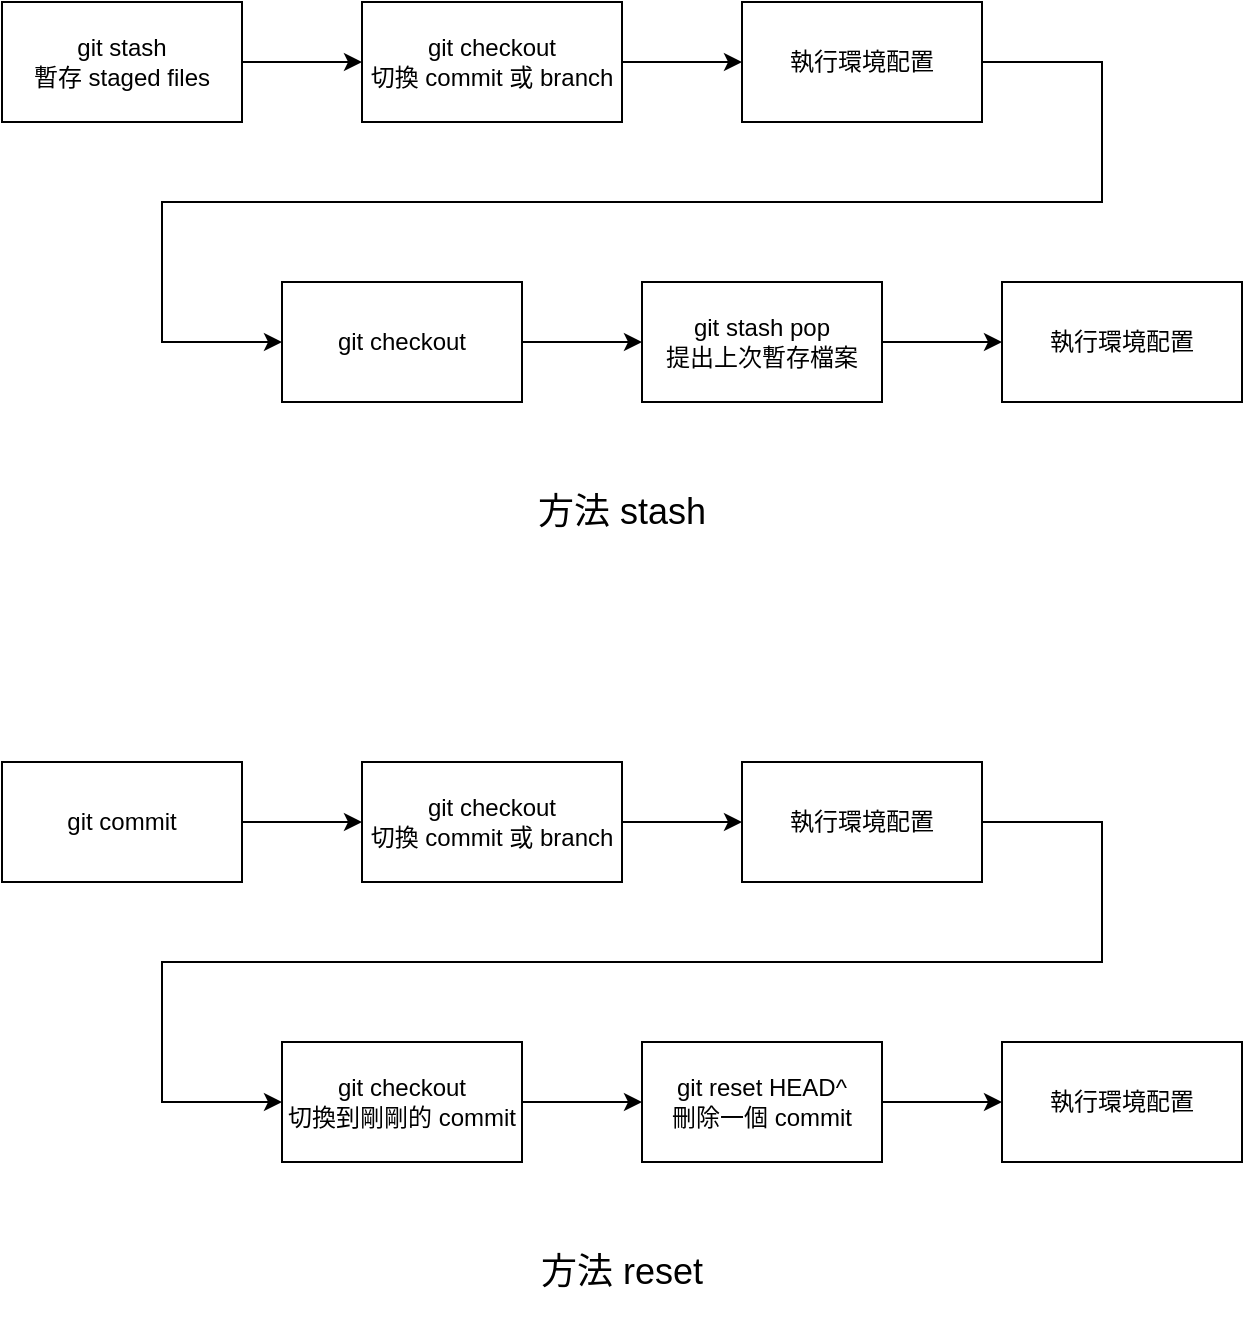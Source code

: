<mxfile version="24.5.5" type="device">
  <diagram id="C5RBs43oDa-KdzZeNtuy" name="Page-1">
    <mxGraphModel dx="1093" dy="606" grid="1" gridSize="10" guides="1" tooltips="1" connect="1" arrows="1" fold="1" page="1" pageScale="1" pageWidth="827" pageHeight="1169" math="0" shadow="0">
      <root>
        <mxCell id="WIyWlLk6GJQsqaUBKTNV-0" />
        <mxCell id="WIyWlLk6GJQsqaUBKTNV-1" parent="WIyWlLk6GJQsqaUBKTNV-0" />
        <mxCell id="qXbqn0QrzcKyMqXNzE_A-0" value="git stash&lt;div&gt;暫存 staged files&lt;/div&gt;" style="rounded=0;whiteSpace=wrap;html=1;" vertex="1" parent="WIyWlLk6GJQsqaUBKTNV-1">
          <mxGeometry x="104" y="20" width="120" height="60" as="geometry" />
        </mxCell>
        <mxCell id="qXbqn0QrzcKyMqXNzE_A-1" value="git checkout&lt;div&gt;切換 commit 或 branch&lt;/div&gt;" style="rounded=0;whiteSpace=wrap;html=1;" vertex="1" parent="WIyWlLk6GJQsqaUBKTNV-1">
          <mxGeometry x="284" y="20" width="130" height="60" as="geometry" />
        </mxCell>
        <mxCell id="qXbqn0QrzcKyMqXNzE_A-2" value="執行環境配置" style="rounded=0;whiteSpace=wrap;html=1;" vertex="1" parent="WIyWlLk6GJQsqaUBKTNV-1">
          <mxGeometry x="474" y="20" width="120" height="60" as="geometry" />
        </mxCell>
        <mxCell id="qXbqn0QrzcKyMqXNzE_A-3" value="" style="endArrow=classic;html=1;rounded=0;exitX=1;exitY=0.5;exitDx=0;exitDy=0;entryX=0;entryY=0.5;entryDx=0;entryDy=0;" edge="1" parent="WIyWlLk6GJQsqaUBKTNV-1" source="qXbqn0QrzcKyMqXNzE_A-0" target="qXbqn0QrzcKyMqXNzE_A-1">
          <mxGeometry width="50" height="50" relative="1" as="geometry">
            <mxPoint x="264" y="180" as="sourcePoint" />
            <mxPoint x="314" y="130" as="targetPoint" />
          </mxGeometry>
        </mxCell>
        <mxCell id="qXbqn0QrzcKyMqXNzE_A-4" value="" style="endArrow=classic;html=1;rounded=0;exitX=1;exitY=0.5;exitDx=0;exitDy=0;entryX=0;entryY=0.5;entryDx=0;entryDy=0;" edge="1" parent="WIyWlLk6GJQsqaUBKTNV-1" source="qXbqn0QrzcKyMqXNzE_A-1" target="qXbqn0QrzcKyMqXNzE_A-2">
          <mxGeometry width="50" height="50" relative="1" as="geometry">
            <mxPoint x="394" y="200" as="sourcePoint" />
            <mxPoint x="444" y="150" as="targetPoint" />
          </mxGeometry>
        </mxCell>
        <mxCell id="qXbqn0QrzcKyMqXNzE_A-5" value="" style="endArrow=classic;html=1;rounded=0;exitX=1;exitY=0.5;exitDx=0;exitDy=0;entryX=0;entryY=0.5;entryDx=0;entryDy=0;" edge="1" parent="WIyWlLk6GJQsqaUBKTNV-1" source="qXbqn0QrzcKyMqXNzE_A-2" target="qXbqn0QrzcKyMqXNzE_A-6">
          <mxGeometry width="50" height="50" relative="1" as="geometry">
            <mxPoint x="734" y="80" as="sourcePoint" />
            <mxPoint x="244" y="190" as="targetPoint" />
            <Array as="points">
              <mxPoint x="654" y="50" />
              <mxPoint x="654" y="120" />
              <mxPoint x="184" y="120" />
              <mxPoint x="184" y="190" />
            </Array>
          </mxGeometry>
        </mxCell>
        <mxCell id="qXbqn0QrzcKyMqXNzE_A-6" value="git checkout" style="rounded=0;whiteSpace=wrap;html=1;" vertex="1" parent="WIyWlLk6GJQsqaUBKTNV-1">
          <mxGeometry x="244" y="160" width="120" height="60" as="geometry" />
        </mxCell>
        <mxCell id="qXbqn0QrzcKyMqXNzE_A-7" value="git stash pop&lt;div&gt;提出上次暫存檔案&lt;/div&gt;" style="rounded=0;whiteSpace=wrap;html=1;" vertex="1" parent="WIyWlLk6GJQsqaUBKTNV-1">
          <mxGeometry x="424" y="160" width="120" height="60" as="geometry" />
        </mxCell>
        <mxCell id="qXbqn0QrzcKyMqXNzE_A-8" value="" style="endArrow=classic;html=1;rounded=0;entryX=0;entryY=0.5;entryDx=0;entryDy=0;exitX=1;exitY=0.5;exitDx=0;exitDy=0;" edge="1" parent="WIyWlLk6GJQsqaUBKTNV-1" source="qXbqn0QrzcKyMqXNzE_A-6" target="qXbqn0QrzcKyMqXNzE_A-7">
          <mxGeometry width="50" height="50" relative="1" as="geometry">
            <mxPoint x="294" y="310" as="sourcePoint" />
            <mxPoint x="344" y="260" as="targetPoint" />
          </mxGeometry>
        </mxCell>
        <mxCell id="qXbqn0QrzcKyMqXNzE_A-9" value="執行環境配置" style="rounded=0;whiteSpace=wrap;html=1;" vertex="1" parent="WIyWlLk6GJQsqaUBKTNV-1">
          <mxGeometry x="604" y="160" width="120" height="60" as="geometry" />
        </mxCell>
        <mxCell id="qXbqn0QrzcKyMqXNzE_A-11" value="" style="endArrow=classic;html=1;rounded=0;entryX=0;entryY=0.5;entryDx=0;entryDy=0;exitX=1;exitY=0.5;exitDx=0;exitDy=0;" edge="1" parent="WIyWlLk6GJQsqaUBKTNV-1" source="qXbqn0QrzcKyMqXNzE_A-7" target="qXbqn0QrzcKyMqXNzE_A-9">
          <mxGeometry width="50" height="50" relative="1" as="geometry">
            <mxPoint x="474" y="360" as="sourcePoint" />
            <mxPoint x="524" y="310" as="targetPoint" />
          </mxGeometry>
        </mxCell>
        <mxCell id="qXbqn0QrzcKyMqXNzE_A-12" value="git commit" style="rounded=0;whiteSpace=wrap;html=1;" vertex="1" parent="WIyWlLk6GJQsqaUBKTNV-1">
          <mxGeometry x="104" y="400" width="120" height="60" as="geometry" />
        </mxCell>
        <mxCell id="qXbqn0QrzcKyMqXNzE_A-13" value="git checkout&lt;div&gt;切換 commit 或 branch&lt;/div&gt;" style="rounded=0;whiteSpace=wrap;html=1;" vertex="1" parent="WIyWlLk6GJQsqaUBKTNV-1">
          <mxGeometry x="284" y="400" width="130" height="60" as="geometry" />
        </mxCell>
        <mxCell id="qXbqn0QrzcKyMqXNzE_A-14" value="執行環境配置" style="rounded=0;whiteSpace=wrap;html=1;" vertex="1" parent="WIyWlLk6GJQsqaUBKTNV-1">
          <mxGeometry x="474" y="400" width="120" height="60" as="geometry" />
        </mxCell>
        <mxCell id="qXbqn0QrzcKyMqXNzE_A-15" value="" style="endArrow=classic;html=1;rounded=0;exitX=1;exitY=0.5;exitDx=0;exitDy=0;entryX=0;entryY=0.5;entryDx=0;entryDy=0;" edge="1" parent="WIyWlLk6GJQsqaUBKTNV-1" source="qXbqn0QrzcKyMqXNzE_A-12" target="qXbqn0QrzcKyMqXNzE_A-13">
          <mxGeometry width="50" height="50" relative="1" as="geometry">
            <mxPoint x="264" y="560" as="sourcePoint" />
            <mxPoint x="314" y="510" as="targetPoint" />
          </mxGeometry>
        </mxCell>
        <mxCell id="qXbqn0QrzcKyMqXNzE_A-16" value="" style="endArrow=classic;html=1;rounded=0;exitX=1;exitY=0.5;exitDx=0;exitDy=0;entryX=0;entryY=0.5;entryDx=0;entryDy=0;" edge="1" parent="WIyWlLk6GJQsqaUBKTNV-1" source="qXbqn0QrzcKyMqXNzE_A-13" target="qXbqn0QrzcKyMqXNzE_A-14">
          <mxGeometry width="50" height="50" relative="1" as="geometry">
            <mxPoint x="394" y="580" as="sourcePoint" />
            <mxPoint x="444" y="530" as="targetPoint" />
          </mxGeometry>
        </mxCell>
        <mxCell id="qXbqn0QrzcKyMqXNzE_A-17" value="" style="endArrow=classic;html=1;rounded=0;exitX=1;exitY=0.5;exitDx=0;exitDy=0;entryX=0;entryY=0.5;entryDx=0;entryDy=0;" edge="1" parent="WIyWlLk6GJQsqaUBKTNV-1" source="qXbqn0QrzcKyMqXNzE_A-14" target="qXbqn0QrzcKyMqXNzE_A-18">
          <mxGeometry width="50" height="50" relative="1" as="geometry">
            <mxPoint x="734" y="460" as="sourcePoint" />
            <mxPoint x="244" y="570" as="targetPoint" />
            <Array as="points">
              <mxPoint x="654" y="430" />
              <mxPoint x="654" y="500" />
              <mxPoint x="184" y="500" />
              <mxPoint x="184" y="570" />
            </Array>
          </mxGeometry>
        </mxCell>
        <mxCell id="qXbqn0QrzcKyMqXNzE_A-18" value="git checkout&lt;div&gt;切換到剛剛的 commit&lt;/div&gt;" style="rounded=0;whiteSpace=wrap;html=1;" vertex="1" parent="WIyWlLk6GJQsqaUBKTNV-1">
          <mxGeometry x="244" y="540" width="120" height="60" as="geometry" />
        </mxCell>
        <mxCell id="qXbqn0QrzcKyMqXNzE_A-19" value="git reset HEAD^&lt;div&gt;刪除一個 commit&lt;/div&gt;" style="rounded=0;whiteSpace=wrap;html=1;" vertex="1" parent="WIyWlLk6GJQsqaUBKTNV-1">
          <mxGeometry x="424" y="540" width="120" height="60" as="geometry" />
        </mxCell>
        <mxCell id="qXbqn0QrzcKyMqXNzE_A-20" value="" style="endArrow=classic;html=1;rounded=0;entryX=0;entryY=0.5;entryDx=0;entryDy=0;exitX=1;exitY=0.5;exitDx=0;exitDy=0;" edge="1" parent="WIyWlLk6GJQsqaUBKTNV-1" source="qXbqn0QrzcKyMqXNzE_A-18" target="qXbqn0QrzcKyMqXNzE_A-19">
          <mxGeometry width="50" height="50" relative="1" as="geometry">
            <mxPoint x="294" y="690" as="sourcePoint" />
            <mxPoint x="344" y="640" as="targetPoint" />
          </mxGeometry>
        </mxCell>
        <mxCell id="qXbqn0QrzcKyMqXNzE_A-21" value="執行環境配置" style="rounded=0;whiteSpace=wrap;html=1;" vertex="1" parent="WIyWlLk6GJQsqaUBKTNV-1">
          <mxGeometry x="604" y="540" width="120" height="60" as="geometry" />
        </mxCell>
        <mxCell id="qXbqn0QrzcKyMqXNzE_A-22" value="" style="endArrow=classic;html=1;rounded=0;entryX=0;entryY=0.5;entryDx=0;entryDy=0;exitX=1;exitY=0.5;exitDx=0;exitDy=0;" edge="1" parent="WIyWlLk6GJQsqaUBKTNV-1" source="qXbqn0QrzcKyMqXNzE_A-19" target="qXbqn0QrzcKyMqXNzE_A-21">
          <mxGeometry width="50" height="50" relative="1" as="geometry">
            <mxPoint x="474" y="740" as="sourcePoint" />
            <mxPoint x="524" y="690" as="targetPoint" />
          </mxGeometry>
        </mxCell>
        <mxCell id="qXbqn0QrzcKyMqXNzE_A-23" value="&lt;font style=&quot;font-size: 18px;&quot;&gt;方法 stash&lt;/font&gt;" style="text;html=1;align=center;verticalAlign=middle;whiteSpace=wrap;rounded=0;" vertex="1" parent="WIyWlLk6GJQsqaUBKTNV-1">
          <mxGeometry x="361" y="250" width="106" height="50" as="geometry" />
        </mxCell>
        <mxCell id="qXbqn0QrzcKyMqXNzE_A-24" value="&lt;font style=&quot;font-size: 18px;&quot;&gt;方法 reset&lt;/font&gt;" style="text;html=1;align=center;verticalAlign=middle;whiteSpace=wrap;rounded=0;" vertex="1" parent="WIyWlLk6GJQsqaUBKTNV-1">
          <mxGeometry x="361" y="630" width="106" height="50" as="geometry" />
        </mxCell>
      </root>
    </mxGraphModel>
  </diagram>
</mxfile>
